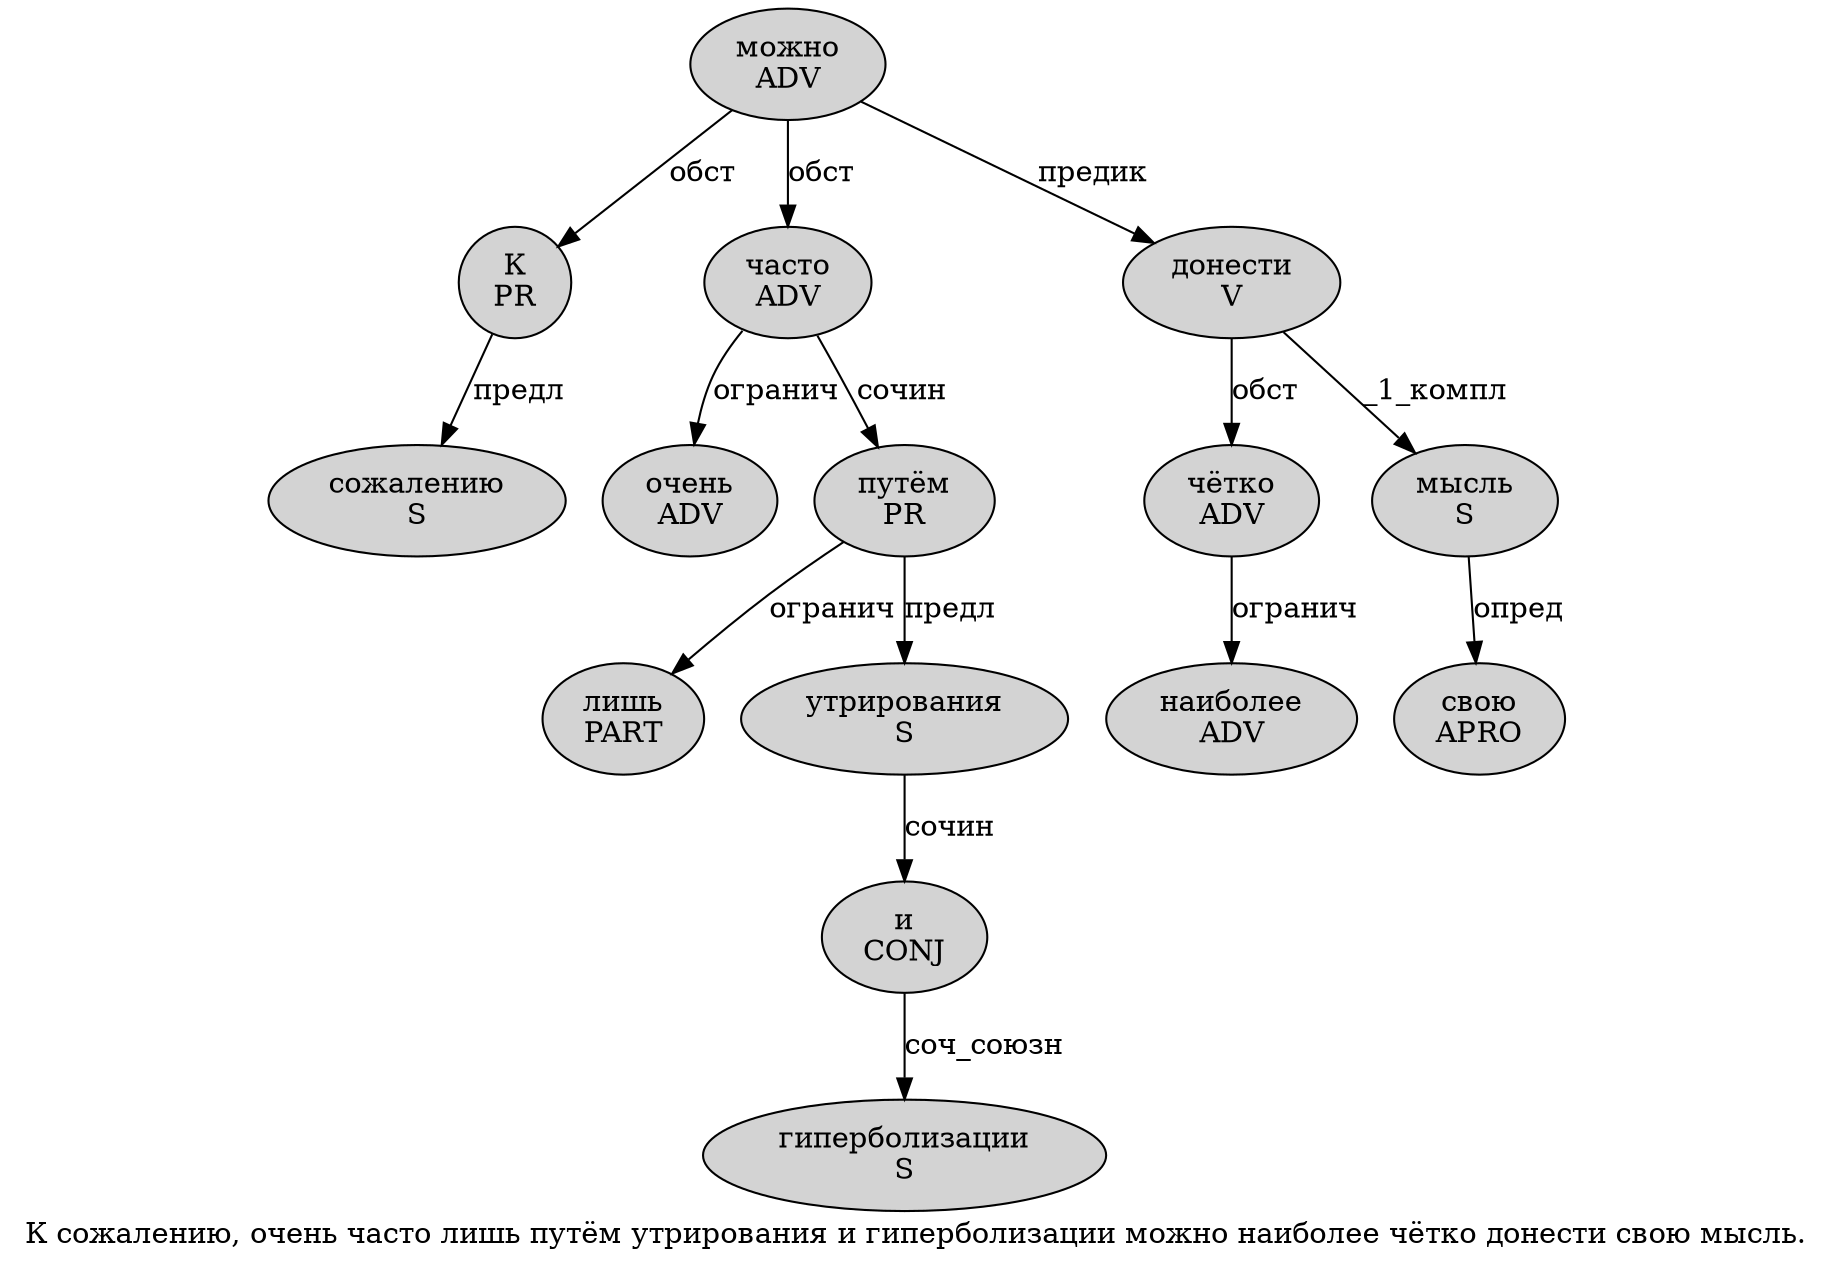 digraph SENTENCE_2684 {
	graph [label="К сожалению, очень часто лишь путём утрирования и гиперболизации можно наиболее чётко донести свою мысль."]
	node [style=filled]
		0 [label="К
PR" color="" fillcolor=lightgray penwidth=1 shape=ellipse]
		1 [label="сожалению
S" color="" fillcolor=lightgray penwidth=1 shape=ellipse]
		3 [label="очень
ADV" color="" fillcolor=lightgray penwidth=1 shape=ellipse]
		4 [label="часто
ADV" color="" fillcolor=lightgray penwidth=1 shape=ellipse]
		5 [label="лишь
PART" color="" fillcolor=lightgray penwidth=1 shape=ellipse]
		6 [label="путём
PR" color="" fillcolor=lightgray penwidth=1 shape=ellipse]
		7 [label="утрирования
S" color="" fillcolor=lightgray penwidth=1 shape=ellipse]
		8 [label="и
CONJ" color="" fillcolor=lightgray penwidth=1 shape=ellipse]
		9 [label="гиперболизации
S" color="" fillcolor=lightgray penwidth=1 shape=ellipse]
		10 [label="можно
ADV" color="" fillcolor=lightgray penwidth=1 shape=ellipse]
		11 [label="наиболее
ADV" color="" fillcolor=lightgray penwidth=1 shape=ellipse]
		12 [label="чётко
ADV" color="" fillcolor=lightgray penwidth=1 shape=ellipse]
		13 [label="донести
V" color="" fillcolor=lightgray penwidth=1 shape=ellipse]
		14 [label="свою
APRO" color="" fillcolor=lightgray penwidth=1 shape=ellipse]
		15 [label="мысль
S" color="" fillcolor=lightgray penwidth=1 shape=ellipse]
			4 -> 3 [label="огранич"]
			4 -> 6 [label="сочин"]
			0 -> 1 [label="предл"]
			7 -> 8 [label="сочин"]
			6 -> 5 [label="огранич"]
			6 -> 7 [label="предл"]
			12 -> 11 [label="огранич"]
			15 -> 14 [label="опред"]
			10 -> 0 [label="обст"]
			10 -> 4 [label="обст"]
			10 -> 13 [label="предик"]
			8 -> 9 [label="соч_союзн"]
			13 -> 12 [label="обст"]
			13 -> 15 [label="_1_компл"]
}